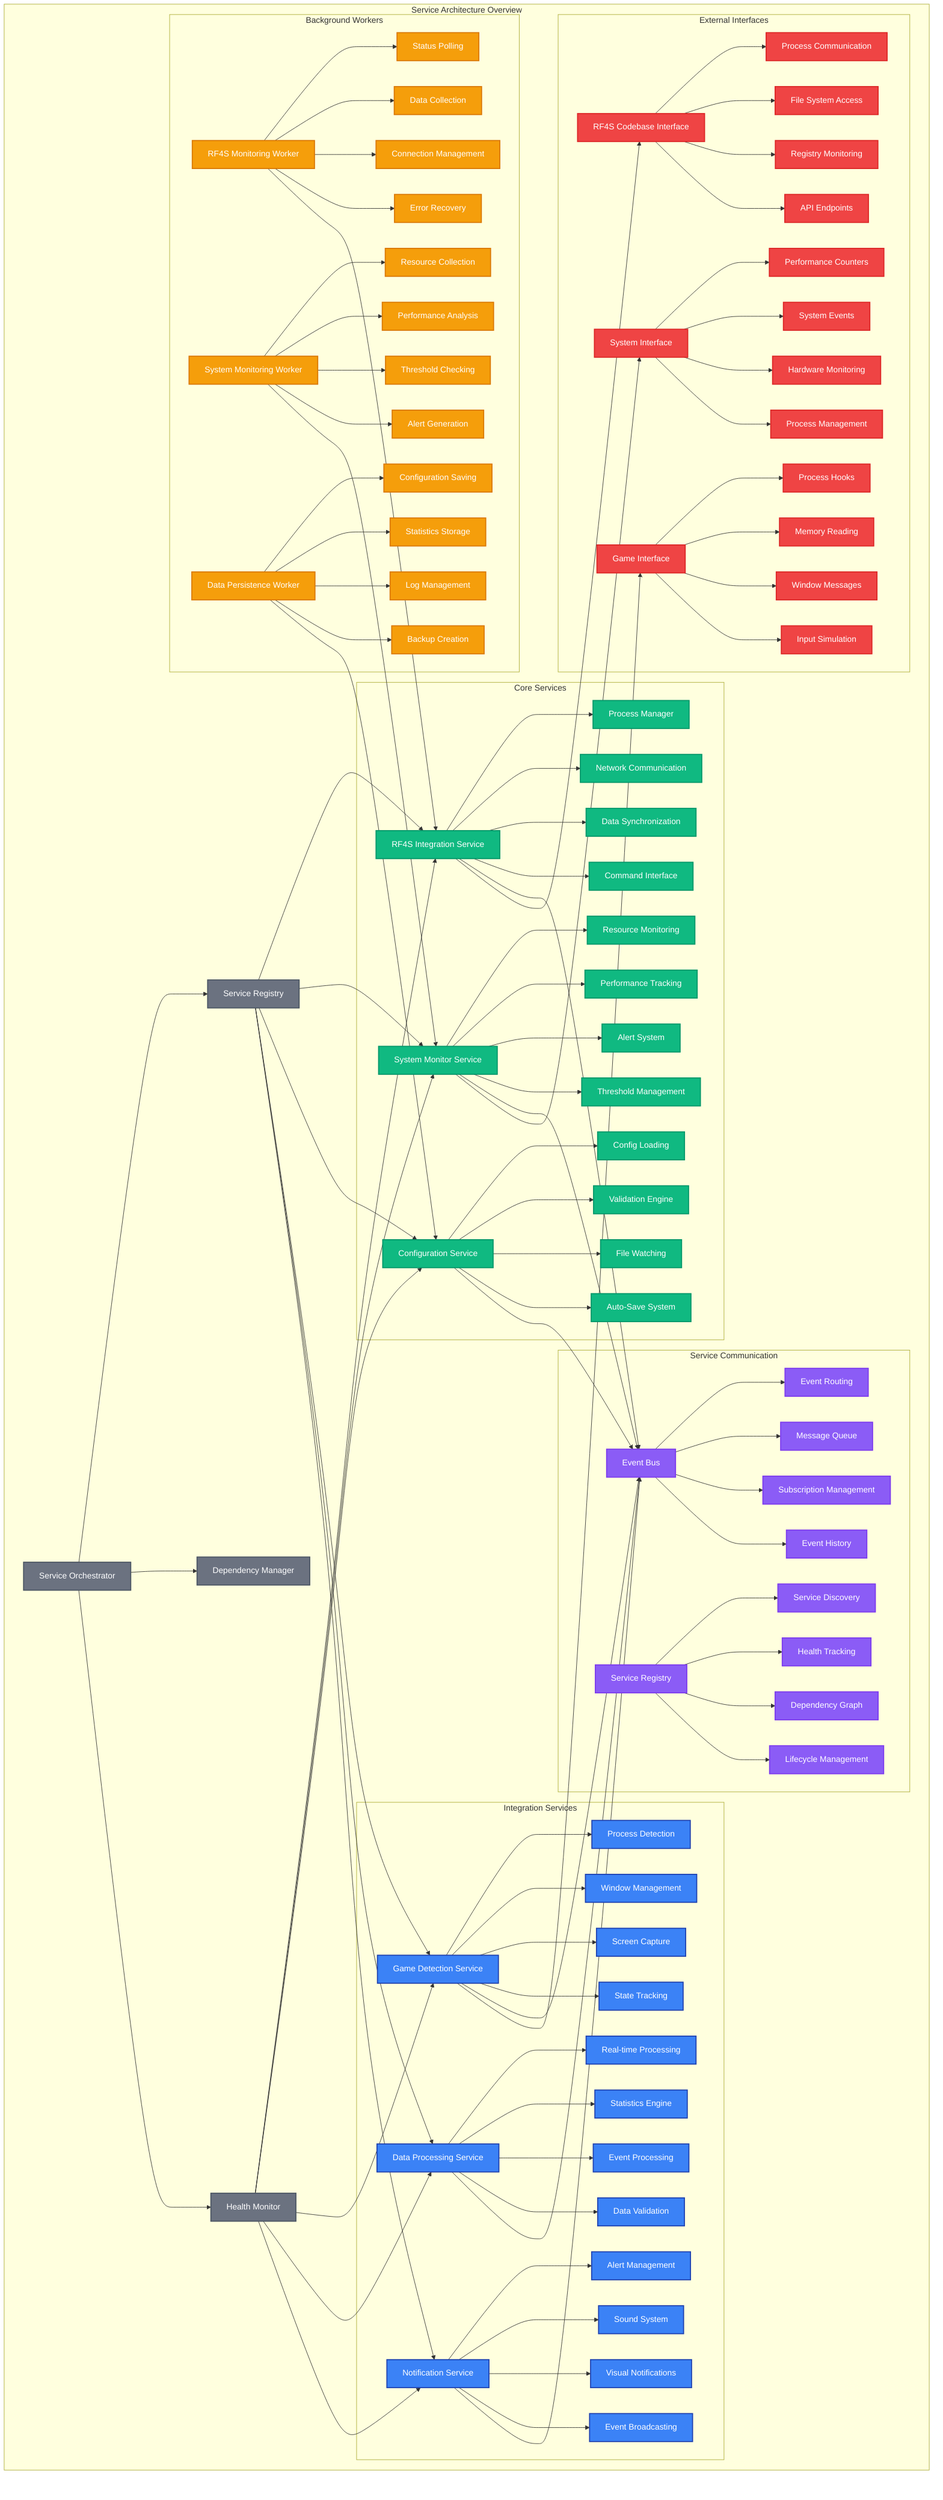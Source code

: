 graph TB
    subgraph "Service Architecture Overview"
        A[Service Orchestrator] --> B[Service Registry]
        A --> C[Dependency Manager]
        A --> D[Health Monitor]
        
        subgraph "Core Services"
            E[RF4S Integration Service] --> E1[Process Manager]
            E --> E2[Network Communication]
            E --> E3[Data Synchronization]
            E --> E4[Command Interface]
            
            F[System Monitor Service] --> F1[Resource Monitoring]
            F --> F2[Performance Tracking]
            F --> F3[Alert System]
            F --> F4[Threshold Management]
            
            G[Configuration Service] --> G1[Config Loading]
            G --> G2[Validation Engine]
            G --> G3[File Watching]
            G --> G4[Auto-Save System]
        end
        
        subgraph "Integration Services"
            H[Game Detection Service] --> H1[Process Detection]
            H --> H2[Window Management]
            H --> H3[Screen Capture]
            H --> H4[State Tracking]
            
            I[Data Processing Service] --> I1[Real-time Processing]
            I --> I2[Statistics Engine]
            I --> I3[Event Processing]
            I --> I4[Data Validation]
            
            J[Notification Service] --> J1[Alert Management]
            J --> J2[Sound System]
            J --> J3[Visual Notifications]
            J --> J4[Event Broadcasting]
        end
        
        subgraph "Service Communication"
            K[Event Bus] --> K1[Event Routing]
            K --> K2[Message Queue]
            K --> K3[Subscription Management]
            K --> K4[Event History]
            
            L[Service Registry] --> L1[Service Discovery]
            L --> L2[Health Tracking]
            L --> L3[Dependency Graph]
            L --> L4[Lifecycle Management]
        end
        
        subgraph "Background Workers"
            M[RF4S Monitoring Worker] --> M1[Status Polling]
            M --> M2[Data Collection]
            M --> M3[Connection Management]
            M --> M4[Error Recovery]
            
            N[System Monitoring Worker] --> N1[Resource Collection]
            N --> N2[Performance Analysis]
            N --> N3[Threshold Checking]
            N --> N4[Alert Generation]
            
            O[Data Persistence Worker] --> O1[Configuration Saving]
            O --> O2[Statistics Storage]
            O --> O3[Log Management]
            O --> O4[Backup Creation]
        end
        
        subgraph "External Interfaces"
            P[RF4S Codebase Interface] --> P1[Process Communication]
            P --> P2[File System Access]
            P --> P3[Registry Monitoring]
            P --> P4[API Endpoints]
            
            Q[Game Interface] --> Q1[Process Hooks]
            Q --> Q2[Memory Reading]
            Q --> Q3[Window Messages]
            Q --> Q4[Input Simulation]
            
            R[System Interface] --> R1[Performance Counters]
            R --> R2[System Events]
            R --> R3[Hardware Monitoring]
            R --> R4[Process Management]
        end
    end
    
    %% Service Dependencies
    E --> K
    F --> K
    G --> K
    H --> K
    I --> K
    J --> K
    
    %% Worker Dependencies
    M --> E
    N --> F
    O --> G
    
    %% External Connections
    E --> P
    H --> Q
    F --> R
    
    %% Registry Connections
    B --> E
    B --> F
    B --> G
    B --> H
    B --> I
    B --> J
    
    %% Health Monitoring
    D --> E
    D --> F
    D --> G
    D --> H
    D --> I
    D --> J
    
    %% Styling
    classDef coreService fill:#10B981,stroke:#059669,stroke-width:2px,color:#fff
    classDef integrationService fill:#3B82F6,stroke:#1E40AF,stroke-width:2px,color:#fff
    classDef communicationService fill:#8B5CF6,stroke:#7C3AED,stroke-width:2px,color:#fff
    classDef workerService fill:#F59E0B,stroke:#D97706,stroke-width:2px,color:#fff
    classDef externalInterface fill:#EF4444,stroke:#DC2626,stroke-width:2px,color:#fff
    classDef orchestrator fill:#6B7280,stroke:#4B5563,stroke-width:2px,color:#fff
    
    class E,F,G,E1,E2,E3,E4,F1,F2,F3,F4,G1,G2,G3,G4 coreService
    class H,I,J,H1,H2,H3,H4,I1,I2,I3,I4,J1,J2,J3,J4 integrationService
    class K,L,K1,K2,K3,K4,L1,L2,L3,L4 communicationService
    class M,N,O,M1,M2,M3,M4,N1,N2,N3,N4,O1,O2,O3,O4 workerService
    class P,Q,R,P1,P2,P3,P4,Q1,Q2,Q3,Q4,R1,R2,R3,R4 externalInterface
    class A,B,C,D orchestrator